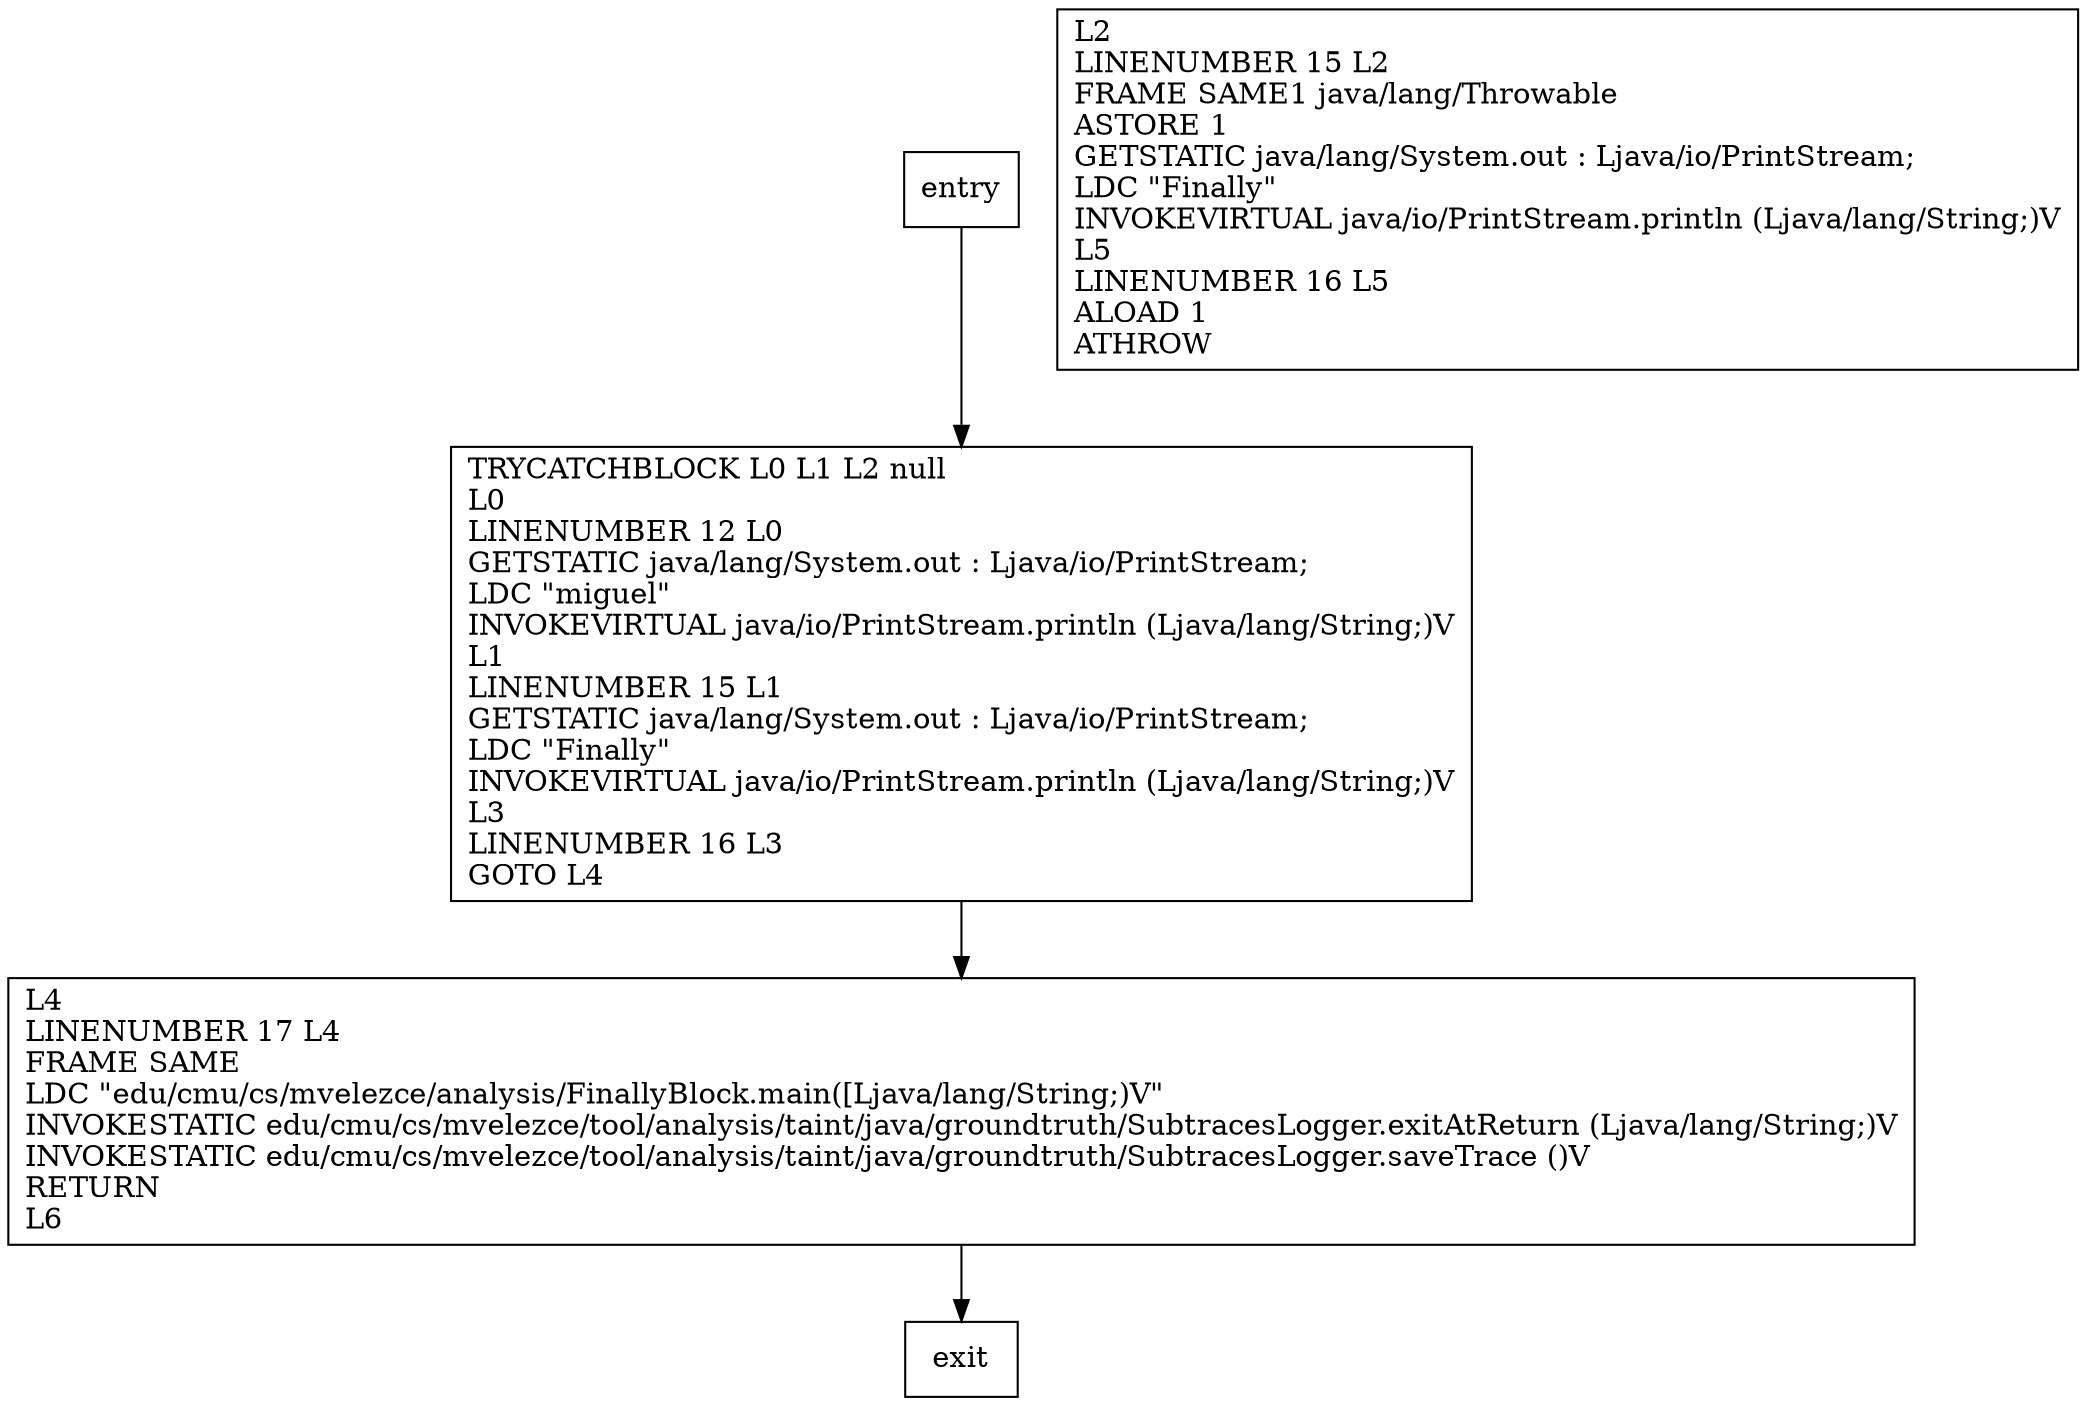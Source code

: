 digraph main {
node [shape=record];
1042244376 [label="TRYCATCHBLOCK L0 L1 L2 null\lL0\lLINENUMBER 12 L0\lGETSTATIC java/lang/System.out : Ljava/io/PrintStream;\lLDC \"miguel\"\lINVOKEVIRTUAL java/io/PrintStream.println (Ljava/lang/String;)V\lL1\lLINENUMBER 15 L1\lGETSTATIC java/lang/System.out : Ljava/io/PrintStream;\lLDC \"Finally\"\lINVOKEVIRTUAL java/io/PrintStream.println (Ljava/lang/String;)V\lL3\lLINENUMBER 16 L3\lGOTO L4\l"];
583688161 [label="L2\lLINENUMBER 15 L2\lFRAME SAME1 java/lang/Throwable\lASTORE 1\lGETSTATIC java/lang/System.out : Ljava/io/PrintStream;\lLDC \"Finally\"\lINVOKEVIRTUAL java/io/PrintStream.println (Ljava/lang/String;)V\lL5\lLINENUMBER 16 L5\lALOAD 1\lATHROW\l"];
588787021 [label="L4\lLINENUMBER 17 L4\lFRAME SAME\lLDC \"edu/cmu/cs/mvelezce/analysis/FinallyBlock.main([Ljava/lang/String;)V\"\lINVOKESTATIC edu/cmu/cs/mvelezce/tool/analysis/taint/java/groundtruth/SubtracesLogger.exitAtReturn (Ljava/lang/String;)V\lINVOKESTATIC edu/cmu/cs/mvelezce/tool/analysis/taint/java/groundtruth/SubtracesLogger.saveTrace ()V\lRETURN\lL6\l"];
entry;
exit;
entry -> 1042244376;
1042244376 -> 588787021;
588787021 -> exit;
}
